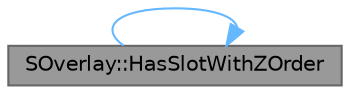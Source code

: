 digraph "SOverlay::HasSlotWithZOrder"
{
 // INTERACTIVE_SVG=YES
 // LATEX_PDF_SIZE
  bgcolor="transparent";
  edge [fontname=Helvetica,fontsize=10,labelfontname=Helvetica,labelfontsize=10];
  node [fontname=Helvetica,fontsize=10,shape=box,height=0.2,width=0.4];
  rankdir="LR";
  Node1 [id="Node000001",label="SOverlay::HasSlotWithZOrder",height=0.2,width=0.4,color="gray40", fillcolor="grey60", style="filled", fontcolor="black",tooltip="Returns true if there is a child slot with the specified z-order."];
  Node1 -> Node1 [id="edge1_Node000001_Node000001",color="steelblue1",style="solid",tooltip=" "];
}

